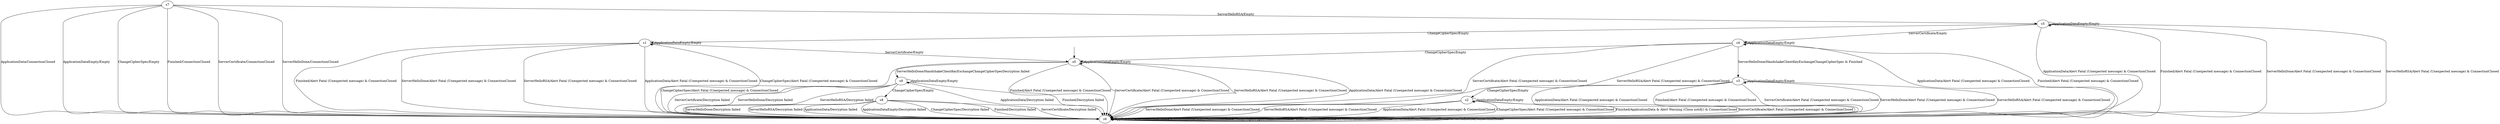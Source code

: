 digraph {
__start0 [label="" shape="none"];
__start0 -> s0;
s7
s0
s1
s2
s3
s4
s5
s6
s8
s9
s7 -> s6 [label="ApplicationData/ConnectionClosed"]
s7 -> s6 [label="ApplicationDataEmpty/Empty"]
s7 -> s6 [label="ChangeCipherSpec/Empty"]
s7 -> s6 [label="Finished/ConnectionClosed"]
s7 -> s6 [label="ServerCertificate/ConnectionClosed"]
s7 -> s6 [label="ServerHelloDone/ConnectionClosed"]
s7 -> s5 [label="ServerHelloRSA/Empty"]
s0 -> s6 [label="ApplicationData/Alert Fatal (Unexpected message) & ConnectionClosed"]
s0 -> s0 [label="ApplicationDataEmpty/Empty"]
s0 -> s6 [label="ChangeCipherSpec/Alert Fatal (Unexpected message) & ConnectionClosed"]
s0 -> s6 [label="Finished/Alert Fatal (Unexpected message) & ConnectionClosed"]
s0 -> s6 [label="ServerCertificate/Alert Fatal (Unexpected message) & ConnectionClosed"]
s0 -> s9 [label="ServerHelloDone/HandshakeClientKeyExchangeChangeCipherSpecDecryption failed"]
s0 -> s6 [label="ServerHelloRSA/Alert Fatal (Unexpected message) & ConnectionClosed"]
s1 -> s6 [label="ApplicationData/Alert Fatal (Unexpected message) & ConnectionClosed"]
s1 -> s1 [label="ApplicationDataEmpty/Empty"]
s1 -> s6 [label="ChangeCipherSpec/Alert Fatal (Unexpected message) & ConnectionClosed"]
s1 -> s6 [label="Finished/Alert Fatal (Unexpected message) & ConnectionClosed"]
s1 -> s0 [label="ServerCertificate/Empty"]
s1 -> s6 [label="ServerHelloDone/Alert Fatal (Unexpected message) & ConnectionClosed"]
s1 -> s6 [label="ServerHelloRSA/Alert Fatal (Unexpected message) & ConnectionClosed"]
s2 -> s6 [label="ApplicationData/Alert Fatal (Unexpected message) & ConnectionClosed"]
s2 -> s2 [label="ApplicationDataEmpty/Empty"]
s2 -> s6 [label="ChangeCipherSpec/Alert Fatal (Unexpected message) & ConnectionClosed"]
s2 -> s6 [label="Finished/ApplicationData & Alert Warning (Close notify) & ConnectionClosed"]
s2 -> s6 [label="ServerCertificate/Alert Fatal (Unexpected message) & ConnectionClosed"]
s2 -> s6 [label="ServerHelloDone/Alert Fatal (Unexpected message) & ConnectionClosed"]
s2 -> s6 [label="ServerHelloRSA/Alert Fatal (Unexpected message) & ConnectionClosed"]
s3 -> s6 [label="ApplicationData/Alert Fatal (Unexpected message) & ConnectionClosed"]
s3 -> s3 [label="ApplicationDataEmpty/Empty"]
s3 -> s2 [label="ChangeCipherSpec/Empty"]
s3 -> s6 [label="Finished/Alert Fatal (Unexpected message) & ConnectionClosed"]
s3 -> s6 [label="ServerCertificate/Alert Fatal (Unexpected message) & ConnectionClosed"]
s3 -> s6 [label="ServerHelloDone/Alert Fatal (Unexpected message) & ConnectionClosed"]
s3 -> s6 [label="ServerHelloRSA/Alert Fatal (Unexpected message) & ConnectionClosed"]
s4 -> s6 [label="ApplicationData/Alert Fatal (Unexpected message) & ConnectionClosed"]
s4 -> s4 [label="ApplicationDataEmpty/Empty"]
s4 -> s0 [label="ChangeCipherSpec/Empty"]
s4 -> s6 [label="Finished/Alert Fatal (Unexpected message) & ConnectionClosed"]
s4 -> s6 [label="ServerCertificate/Alert Fatal (Unexpected message) & ConnectionClosed"]
s4 -> s3 [label="ServerHelloDone/HandshakeClientKeyExchangeChangeCipherSpec & Finished"]
s4 -> s6 [label="ServerHelloRSA/Alert Fatal (Unexpected message) & ConnectionClosed"]
s5 -> s6 [label="ApplicationData/Alert Fatal (Unexpected message) & ConnectionClosed"]
s5 -> s5 [label="ApplicationDataEmpty/Empty"]
s5 -> s1 [label="ChangeCipherSpec/Empty"]
s5 -> s6 [label="Finished/Alert Fatal (Unexpected message) & ConnectionClosed"]
s5 -> s4 [label="ServerCertificate/Empty"]
s5 -> s6 [label="ServerHelloDone/Alert Fatal (Unexpected message) & ConnectionClosed"]
s5 -> s6 [label="ServerHelloRSA/Alert Fatal (Unexpected message) & ConnectionClosed"]
s6 -> s6 [label="ApplicationData/ConnectionClosed"]
s6 -> s6 [label="ApplicationDataEmpty/ConnectionClosed"]
s6 -> s6 [label="ChangeCipherSpec/ConnectionClosed"]
s6 -> s6 [label="Finished/ConnectionClosed"]
s6 -> s6 [label="ServerCertificate/ConnectionClosed"]
s6 -> s6 [label="ServerHelloDone/ConnectionClosed"]
s6 -> s6 [label="ServerHelloRSA/ConnectionClosed"]
s8 -> s6 [label="ApplicationData/Decryption failed"]
s8 -> s6 [label="ApplicationDataEmpty/Decryption failed"]
s8 -> s6 [label="ChangeCipherSpec/Decryption failed"]
s8 -> s6 [label="Finished/Decryption failed"]
s8 -> s6 [label="ServerCertificate/Decryption failed"]
s8 -> s6 [label="ServerHelloDone/Decryption failed"]
s8 -> s6 [label="ServerHelloRSA/Decryption failed"]
s9 -> s6 [label="ApplicationData/Decryption failed"]
s9 -> s9 [label="ApplicationDataEmpty/Empty"]
s9 -> s8 [label="ChangeCipherSpec/Empty"]
s9 -> s6 [label="Finished/Decryption failed"]
s9 -> s6 [label="ServerCertificate/Decryption failed"]
s9 -> s6 [label="ServerHelloDone/Decryption failed"]
s9 -> s6 [label="ServerHelloRSA/Decryption failed"]
}

